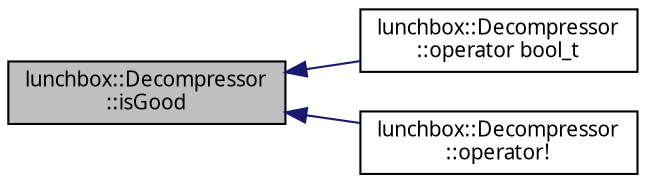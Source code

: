 digraph "lunchbox::Decompressor::isGood"
{
  edge [fontname="Sans",fontsize="10",labelfontname="Sans",labelfontsize="10"];
  node [fontname="Sans",fontsize="10",shape=record];
  rankdir="LR";
  Node1 [label="lunchbox::Decompressor\l::isGood",height=0.2,width=0.4,color="black", fillcolor="grey75", style="filled" fontcolor="black"];
  Node1 -> Node2 [dir="back",color="midnightblue",fontsize="10",style="solid",fontname="Sans"];
  Node2 [label="lunchbox::Decompressor\l::operator bool_t",height=0.2,width=0.4,color="black", fillcolor="white", style="filled",URL="$classlunchbox_1_1_decompressor.html#a8b35ddccd8d5da07f3ee85cda83d91f6"];
  Node1 -> Node3 [dir="back",color="midnightblue",fontsize="10",style="solid",fontname="Sans"];
  Node3 [label="lunchbox::Decompressor\l::operator!",height=0.2,width=0.4,color="black", fillcolor="white", style="filled",URL="$classlunchbox_1_1_decompressor.html#a5a2fa0549fd8cc8cc10e4ee3ab96bce9"];
}
